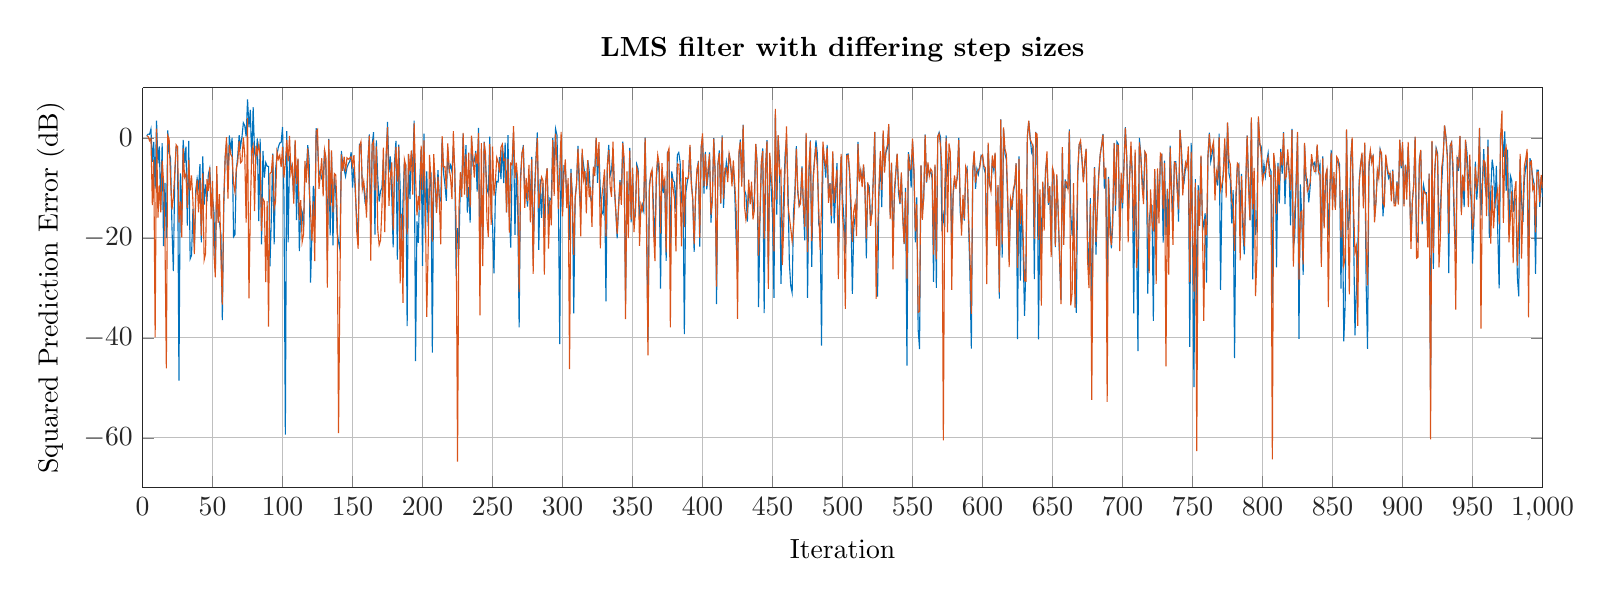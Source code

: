% This file was created by matlab2tikz v0.4.7 (commit 56d6eb80eb584fc4c53cc717e4703ae91cd345df) running on MATLAB 8.4.
% Copyright (c) 2008--2014, Nico Schlömer <nico.schloemer@gmail.com>
% All rights reserved.
% Minimal pgfplots version: 1.3
% 
% The latest updates can be retrieved from
%   http://www.mathworks.com/matlabcentral/fileexchange/22022-matlab2tikz
% where you can also make suggestions and rate matlab2tikz.
% 
%
% defining custom colors
\definecolor{mycolor1}{rgb}{0.0,0.447,0.741}%
\definecolor{mycolor2}{rgb}{0.85,0.325,0.098}%
%
\begin{tikzpicture}

\begin{axis}[%
width=7in,
height=2in,
unbounded coords=jump,
scale only axis,
separate axis lines,
every outer x axis line/.append style={white!15!black},
every x tick label/.append style={font=\color{white!15!black}},
xmin=0,
xmax=1000,
xlabel={Iteration},
xmajorgrids,
every outer y axis line/.append style={white!15!black},
every y tick label/.append style={font=\color{white!15!black}},
ymin=-70,
ymax=10,
ylabel={Squared Prediction Error (dB)},
ymajorgrids,
title style={font=\bfseries},
title={LMS filter with differing step sizes},
legend style={draw=white!15!black,fill=white,legend cell align=left}
]
\addplot [color=mycolor1,solid,forget plot]
  table[row sep=crcr]{1	-inf\\
2	-inf\\
3	0.43\\
4	0.748\\
5	0.728\\
6	1.774\\
7	-4.776\\
8	-0.812\\
9	-10.169\\
10	3.448\\
11	-5.073\\
12	-1.69\\
13	-14.458\\
14	-1.048\\
15	-21.648\\
16	-8.983\\
17	-20.044\\
18	1.495\\
19	-3.086\\
20	-4.074\\
21	-17.846\\
22	-26.673\\
23	-7.792\\
24	-1.803\\
25	-1.736\\
26	-48.554\\
27	-7.088\\
28	-16.81\\
29	-0.402\\
30	-4.975\\
31	-1.743\\
32	-17.556\\
33	-0.599\\
34	-24.214\\
35	-23.493\\
36	-14.197\\
37	-21.937\\
38	-10.477\\
39	-8.123\\
40	-9.957\\
41	-5.259\\
42	-20.901\\
43	-3.68\\
44	-13.37\\
45	-9.292\\
46	-12.715\\
47	-7.34\\
48	-6.102\\
49	-11.694\\
50	-11.941\\
51	-14.879\\
52	-26.665\\
53	-7.226\\
54	-16.533\\
55	-16.952\\
56	-19.338\\
57	-36.43\\
58	-14.017\\
59	-3.887\\
60	-0.938\\
61	-8.598\\
62	0.472\\
63	-2.468\\
64	0.034\\
65	-19.797\\
66	-19.351\\
67	-6.454\\
68	-3.539\\
69	0.553\\
70	-1.723\\
71	0.129\\
72	3.012\\
73	2.456\\
74	0.242\\
75	7.718\\
76	2.131\\
77	5.617\\
78	-5.157\\
79	6.135\\
80	-2.872\\
81	-4.362\\
82	-0.114\\
83	-16.672\\
84	-0.174\\
85	-21.298\\
86	-2.631\\
87	-7.967\\
88	-4.933\\
89	-5.671\\
90	-5.71\\
91	-25.699\\
92	-15.974\\
93	-3.173\\
94	-21.318\\
95	-6.53\\
96	-3.478\\
97	-1.822\\
98	-1.016\\
99	-0.924\\
100	2.166\\
101	-11.713\\
102	-59.347\\
103	1.344\\
104	-20.892\\
105	-3.628\\
106	-5.387\\
107	-6.733\\
108	-12.23\\
109	-0.684\\
110	-16.469\\
111	-4.332\\
112	-22.66\\
113	-13.989\\
114	-14.784\\
115	-18.681\\
116	-6.154\\
117	-6.775\\
118	-1.442\\
119	-4.416\\
120	-28.972\\
121	-19.17\\
122	-9.626\\
123	-18.103\\
124	1.937\\
125	-1.467\\
126	-7.433\\
127	-6.699\\
128	-8.143\\
129	-8.706\\
130	-2.437\\
131	-6.221\\
132	-23.108\\
133	-0.183\\
134	-19.5\\
135	-2.925\\
136	-21.481\\
137	-7.758\\
138	-10.67\\
139	-18.634\\
140	-20.904\\
141	-22.32\\
142	-2.607\\
143	-5.246\\
144	-6.241\\
145	-7.698\\
146	-5.953\\
147	-5.221\\
148	-4.689\\
149	-2.857\\
150	-9.932\\
151	-5.787\\
152	-11.047\\
153	-16.247\\
154	-20.872\\
155	-1.271\\
156	-1.286\\
157	-9.777\\
158	-9.8\\
159	-13.066\\
160	-13.047\\
161	-4.8\\
162	0.699\\
163	-20.0\\
164	-1.426\\
165	1.141\\
166	-19.36\\
167	-0.483\\
168	-8.093\\
169	-12.746\\
170	-10.644\\
171	-9.99\\
172	-4.154\\
173	-14.361\\
174	-4.085\\
175	3.211\\
176	-6.892\\
177	-3.696\\
178	-11.341\\
179	-21.901\\
180	-4.667\\
181	-0.606\\
182	-24.364\\
183	-1.375\\
184	-9.833\\
185	-23.027\\
186	-12.916\\
187	-5.111\\
188	-5.378\\
189	-37.675\\
190	-3.235\\
191	-12.249\\
192	-3.08\\
193	-6.254\\
194	3.435\\
195	-44.652\\
196	-16.688\\
197	-21.013\\
198	-8.821\\
199	-2.195\\
200	-25.585\\
201	0.857\\
202	-20.113\\
203	-6.684\\
204	-17.647\\
205	-10.074\\
206	-6.9\\
207	-42.934\\
208	-5.538\\
209	-9.468\\
210	-14.7\\
211	-6.445\\
212	-11.876\\
213	-12.588\\
214	-0.151\\
215	-7.063\\
216	-9.396\\
217	-12.614\\
218	-2.134\\
219	-6.493\\
220	-5.467\\
221	-6.775\\
222	-1.693\\
223	-6.137\\
224	-27.642\\
225	-18.053\\
226	-22.219\\
227	-9.007\\
228	-9.724\\
229	0.828\\
230	-9.141\\
231	-1.436\\
232	-14.95\\
233	-9.82\\
234	-16.935\\
235	-0.151\\
236	-5.311\\
237	-4.585\\
238	-2.615\\
239	-10.755\\
240	1.993\\
241	-22.561\\
242	-9.18\\
243	-21.384\\
244	-0.735\\
245	-5.164\\
246	-10.176\\
247	-11.157\\
248	0.238\\
249	-14.27\\
250	-17.287\\
251	-27.095\\
252	-11.79\\
253	-8.709\\
254	-8.827\\
255	-3.854\\
256	-8.23\\
257	-1.094\\
258	-9.05\\
259	-0.959\\
260	-14.904\\
261	0.554\\
262	-15.598\\
263	-21.944\\
264	-5.044\\
265	1.072\\
266	-19.396\\
267	-6.276\\
268	-14.498\\
269	-37.883\\
270	-7.688\\
271	-3.301\\
272	-1.451\\
273	-12.014\\
274	-10.889\\
275	-13.747\\
276	-7.336\\
277	-12.681\\
278	-3.788\\
279	-24.194\\
280	-10.38\\
281	-4.041\\
282	1.101\\
283	-22.406\\
284	-8.216\\
285	-15.973\\
286	-9.054\\
287	-17.817\\
288	-8.719\\
289	-6.122\\
290	-15.523\\
291	-12.121\\
292	-12.43\\
293	-0.06\\
294	-5.563\\
295	1.826\\
296	0.566\\
297	-10.792\\
298	-41.251\\
299	-0.439\\
300	-14.711\\
301	-5.614\\
302	-5.826\\
303	-11.894\\
304	-9.133\\
305	-20.381\\
306	-6.202\\
307	-11.506\\
308	-35.099\\
309	-11.893\\
310	-9.173\\
311	-1.612\\
312	-10.637\\
313	-14.885\\
314	-3.07\\
315	-5.406\\
316	-7.38\\
317	-9.507\\
318	-4.468\\
319	-6.486\\
320	-11.979\\
321	-13.233\\
322	-7.108\\
323	-6.903\\
324	-0.015\\
325	-8.992\\
326	-2.221\\
327	-10.897\\
328	-14.843\\
329	-15.263\\
330	-7.475\\
331	-32.72\\
332	-5.59\\
333	-1.407\\
334	-7.528\\
335	-6.427\\
336	-2.516\\
337	-10.312\\
338	-14.465\\
339	-20.086\\
340	-13.665\\
341	-8.47\\
342	-11.6\\
343	-0.749\\
344	-6.533\\
345	-32.54\\
346	-8.58\\
347	-16.236\\
348	-2.013\\
349	-16.889\\
350	-6.313\\
351	-16.158\\
352	-15.585\\
353	-5.282\\
354	-6.288\\
355	-15.945\\
356	-14.814\\
357	-13.321\\
358	-14.619\\
359	0.099\\
360	-14.618\\
361	-40.384\\
362	-9.276\\
363	-7.639\\
364	-6.903\\
365	-14.016\\
366	-21.298\\
367	-8.29\\
368	-4.231\\
369	-7.062\\
370	-30.159\\
371	-6.211\\
372	-11.044\\
373	-8.605\\
374	-24.613\\
375	-2.848\\
376	-2.899\\
377	-22.685\\
378	-6.703\\
379	-8.525\\
380	-8.862\\
381	-14.801\\
382	-3.413\\
383	-2.936\\
384	-4.887\\
385	-13.106\\
386	-9.727\\
387	-39.266\\
388	-11.018\\
389	-9.006\\
390	-7.379\\
391	-1.855\\
392	-8.622\\
393	-12.398\\
394	-22.777\\
395	-11.729\\
396	-6.812\\
397	-4.645\\
398	-21.766\\
399	-1.779\\
400	0.125\\
401	-11.172\\
402	-2.79\\
403	-10.287\\
404	-7.407\\
405	-2.908\\
406	-16.935\\
407	-11.542\\
408	-0.064\\
409	-6.579\\
410	-33.238\\
411	-5.248\\
412	-2.496\\
413	-13.131\\
414	0.489\\
415	-13.982\\
416	-7.735\\
417	-4.875\\
418	-7.457\\
419	-3.023\\
420	-5.623\\
421	-7.688\\
422	-5.788\\
423	-10.841\\
424	-20.745\\
425	-26.719\\
426	-3.75\\
427	-0.331\\
428	-8.863\\
429	2.624\\
430	-10.411\\
431	-11.453\\
432	-16.749\\
433	-9.862\\
434	-11.299\\
435	-10.72\\
436	-14.804\\
437	-11.686\\
438	-1.26\\
439	-5.072\\
440	-33.839\\
441	-16.515\\
442	-5.075\\
443	-2.13\\
444	-35.076\\
445	-5.923\\
446	-0.473\\
447	-26.14\\
448	-3.941\\
449	-10.029\\
450	-15.89\\
451	-32.005\\
452	5.334\\
453	-15.36\\
454	0.496\\
455	-4.661\\
456	-29.213\\
457	-19.189\\
458	-11.145\\
459	-3.124\\
460	-0.323\\
461	-9.564\\
462	-25.043\\
463	-29.598\\
464	-30.974\\
465	-14.769\\
466	-10.422\\
467	-1.66\\
468	-10.921\\
469	-13.434\\
470	-12.186\\
471	-5.691\\
472	-13.865\\
473	-20.522\\
474	0.697\\
475	-32.023\\
476	-7.445\\
477	-0.509\\
478	-25.791\\
479	-7.717\\
480	-4.299\\
481	-0.514\\
482	-3.144\\
483	-17.272\\
484	-18.326\\
485	-41.549\\
486	-1.768\\
487	-4.495\\
488	-7.922\\
489	-1.383\\
490	-12.005\\
491	-9.071\\
492	-17.108\\
493	-3.133\\
494	-17.096\\
495	-11.661\\
496	-5.039\\
497	-22.616\\
498	-12.058\\
499	-3.846\\
500	-12.033\\
501	-16.228\\
502	-23.109\\
503	-3.309\\
504	-3.216\\
505	-7.234\\
506	-15.214\\
507	-31.2\\
508	-18.14\\
509	-15.621\\
510	-15.775\\
511	-0.798\\
512	-8.534\\
513	-6.678\\
514	-8.519\\
515	-5.53\\
516	-9.532\\
517	-24.08\\
518	-9.256\\
519	-9.603\\
520	-16.299\\
521	-15.121\\
522	-7.694\\
523	1.206\\
524	-25.834\\
525	-31.743\\
526	-11.45\\
527	-3.734\\
528	-13.83\\
529	0.873\\
530	-5.826\\
531	-2.909\\
532	-2.103\\
533	2.247\\
534	-15.422\\
535	-5.297\\
536	-21.125\\
537	-12.115\\
538	-7.214\\
539	-3.194\\
540	-11.049\\
541	-13.263\\
542	-7.565\\
543	-15.221\\
544	-21.261\\
545	-9.998\\
546	-45.565\\
547	-2.849\\
548	-4.557\\
549	-9.958\\
550	-0.699\\
551	-7.174\\
552	-20.895\\
553	-11.903\\
554	-38.369\\
555	-42.248\\
556	-5.571\\
557	-14.904\\
558	-12.195\\
559	0.688\\
560	-8.963\\
561	-5.86\\
562	-7.202\\
563	-6.638\\
564	-8.15\\
565	-28.822\\
566	-5.767\\
567	-29.98\\
568	0.266\\
569	1.109\\
570	0.116\\
571	-18.693\\
572	-15.469\\
573	-17.849\\
574	0.489\\
575	-7.729\\
576	-4.206\\
577	-3.778\\
578	-21.352\\
579	-11.384\\
580	-8.606\\
581	-9.305\\
582	-7.954\\
583	0.009\\
584	-14.772\\
585	-17.502\\
586	-13.448\\
587	-16.56\\
588	-6.677\\
589	-6.0\\
590	-17.028\\
591	-27.621\\
592	-42.14\\
593	-6.953\\
594	-3.051\\
595	-10.2\\
596	-6.193\\
597	-7.27\\
598	-5.503\\
599	-3.465\\
600	-3.551\\
601	-6.075\\
602	-7.1\\
603	-23.507\\
604	-1.474\\
605	-9.5\\
606	-10.065\\
607	-4.278\\
608	-6.405\\
609	-3.177\\
610	-19.621\\
611	-9.927\\
612	-32.17\\
613	3.687\\
614	-23.965\\
615	1.766\\
616	-3.205\\
617	-4.33\\
618	-13.564\\
619	-24.291\\
620	-12.007\\
621	-14.401\\
622	-10.886\\
623	-9.341\\
624	-5.08\\
625	-40.263\\
626	-3.714\\
627	-28.554\\
628	-12.399\\
629	-23.189\\
630	-35.597\\
631	-25.011\\
632	0.128\\
633	3.329\\
634	0.134\\
635	-2.834\\
636	-1.885\\
637	-28.236\\
638	1.173\\
639	-2.131\\
640	-40.297\\
641	-11.9\\
642	-22.986\\
643	-9.016\\
644	-15.436\\
645	-6.201\\
646	-4.05\\
647	-13.394\\
648	-9.868\\
649	-21.53\\
650	-5.971\\
651	-8.382\\
652	-21.853\\
653	-7.603\\
654	-14.691\\
655	-24.305\\
656	-32.442\\
657	-1.885\\
658	-20.125\\
659	-8.313\\
660	-9.943\\
661	-10.083\\
662	1.673\\
663	-15.092\\
664	-19.614\\
665	-13.331\\
666	-30.44\\
667	-35.012\\
668	-7.243\\
669	-1.314\\
670	-1.316\\
671	-4.435\\
672	-8.489\\
673	-5.427\\
674	-2.251\\
675	-20.091\\
676	-27.416\\
677	-12.074\\
678	-36.037\\
679	-16.678\\
680	-5.86\\
681	-23.355\\
682	-13.899\\
683	-7.204\\
684	-3.435\\
685	-1.556\\
686	0.77\\
687	-10.135\\
688	-6.149\\
689	-30.028\\
690	-7.785\\
691	-15.841\\
692	-22.118\\
693	-17.468\\
694	-1.041\\
695	-14.599\\
696	-0.787\\
697	-1.277\\
698	-20.38\\
699	-8.547\\
700	-14.104\\
701	-4.762\\
702	2.151\\
703	-3.727\\
704	-15.102\\
705	-7.847\\
706	-1.639\\
707	-7.227\\
708	-35.115\\
709	-2.928\\
710	-20.63\\
711	-42.642\\
712	0.015\\
713	-3.234\\
714	-8.085\\
715	-10.908\\
716	-2.936\\
717	-3.754\\
718	-31.143\\
719	-16.554\\
720	-14.022\\
721	-13.675\\
722	-36.621\\
723	-6.693\\
724	-18.345\\
725	-7.571\\
726	-14.397\\
727	-4.469\\
728	-3.699\\
729	-20.934\\
730	-4.559\\
731	-19.381\\
732	-10.221\\
733	-18.881\\
734	-1.56\\
735	-9.718\\
736	-16.566\\
737	-4.795\\
738	-4.731\\
739	-8.825\\
740	-16.771\\
741	1.609\\
742	-2.057\\
743	-7.338\\
744	-8.65\\
745	-5.885\\
746	-4.959\\
747	-3.161\\
748	-41.799\\
749	-1.013\\
750	-18.401\\
751	-49.846\\
752	-8.235\\
753	-36.948\\
754	-9.437\\
755	-16.743\\
756	-3.874\\
757	-16.119\\
758	-17.766\\
759	-15.055\\
760	-28.937\\
761	-3.589\\
762	1.027\\
763	-4.73\\
764	-3.247\\
765	-1.32\\
766	-10.291\\
767	-7.565\\
768	-9.519\\
769	0.84\\
770	-30.379\\
771	-10.72\\
772	-6.582\\
773	-1.345\\
774	-7.402\\
775	2.964\\
776	-7.176\\
777	-8.435\\
778	-17.099\\
779	-10.439\\
780	-44.03\\
781	-12.803\\
782	-5.711\\
783	-5.255\\
784	-15.989\\
785	-7.19\\
786	-19.234\\
787	-23.311\\
788	-9.477\\
789	0.505\\
790	-8.573\\
791	-16.401\\
792	3.778\\
793	-28.321\\
794	-8.113\\
795	-19.442\\
796	-15.837\\
797	3.965\\
798	-1.375\\
799	-1.629\\
800	-8.674\\
801	-5.267\\
802	-7.596\\
803	-4.759\\
804	-3.013\\
805	-6.034\\
806	-6.697\\
807	-32.998\\
808	-3.604\\
809	-5.744\\
810	-25.901\\
811	-5.027\\
812	-13.092\\
813	-2.215\\
814	-7.196\\
815	1.158\\
816	-13.254\\
817	-5.53\\
818	-4.299\\
819	-7.11\\
820	-17.476\\
821	1.82\\
822	-22.032\\
823	-19.692\\
824	-8.101\\
825	0.476\\
826	-40.214\\
827	-9.314\\
828	-15.83\\
829	-27.411\\
830	-1.344\\
831	-8.447\\
832	-8.285\\
833	-12.905\\
834	-9.751\\
835	-4.166\\
836	-5.399\\
837	-4.961\\
838	-6.562\\
839	-1.647\\
840	-6.63\\
841	-5.272\\
842	-23.967\\
843	-3.692\\
844	-17.602\\
845	-8.769\\
846	-6.224\\
847	-19.443\\
848	-11.902\\
849	-2.429\\
850	-12.117\\
851	-8.17\\
852	-14.023\\
853	-5.15\\
854	-4.491\\
855	-5.354\\
856	-30.167\\
857	-11.051\\
858	-40.721\\
859	-33.482\\
860	1.483\\
861	-18.377\\
862	-15.822\\
863	-4.101\\
864	-0.317\\
865	-18.092\\
866	-39.506\\
867	-30.394\\
868	-23.002\\
869	-8.634\\
870	-5.284\\
871	-3.423\\
872	-11.782\\
873	-1.421\\
874	-29.394\\
875	-42.21\\
876	-6.082\\
877	-3.009\\
878	-4.393\\
879	-3.654\\
880	-15.906\\
881	-12.857\\
882	-6.876\\
883	-7.339\\
884	-2.282\\
885	-3.459\\
886	-15.673\\
887	-11.605\\
888	-3.933\\
889	-6.448\\
890	-8.037\\
891	-7.117\\
892	-11.516\\
893	-6.361\\
894	-13.031\\
895	-13.1\\
896	-8.705\\
897	-13.048\\
898	-0.43\\
899	-6.094\\
900	-1.408\\
901	-13.194\\
902	-5.342\\
903	-9.899\\
904	-1.89\\
905	-9.702\\
906	-20.664\\
907	-12.687\\
908	-9.295\\
909	0.139\\
910	-20.703\\
911	-20.843\\
912	-4.374\\
913	-2.595\\
914	-17.288\\
915	-9.49\\
916	-10.998\\
917	-10.969\\
918	-19.872\\
919	-7.135\\
920	-50.142\\
921	-0.815\\
922	-26.222\\
923	-7.1\\
924	-2.042\\
925	-3.075\\
926	-18.493\\
927	-13.793\\
928	-8.835\\
929	-3.993\\
930	2.437\\
931	0.279\\
932	-3.48\\
933	-27.031\\
934	-1.519\\
935	-0.86\\
936	-7.11\\
937	-18.096\\
938	-22.194\\
939	-3.826\\
940	-6.618\\
941	0.304\\
942	-14.692\\
943	-7.661\\
944	-13.826\\
945	-0.638\\
946	-2.888\\
947	-7.827\\
948	-8.792\\
949	-12.579\\
950	-25.149\\
951	-16.019\\
952	-4.772\\
953	-12.364\\
954	-8.206\\
955	1.927\\
956	-15.498\\
957	-8.89\\
958	-2.265\\
959	-9.789\\
960	-11.911\\
961	-0.37\\
962	-19.992\\
963	-10.868\\
964	-4.339\\
965	-6.422\\
966	-14.028\\
967	-5.628\\
968	-18.914\\
969	-30.119\\
970	0.936\\
971	0.809\\
972	-3.798\\
973	1.301\\
974	-10.589\\
975	-2.352\\
976	-19.517\\
977	-7.553\\
978	-8.546\\
979	-14.796\\
980	-12.048\\
981	-12.457\\
982	-27.984\\
983	-31.677\\
984	-4.267\\
985	-12.777\\
986	-16.798\\
987	-8.412\\
988	-5.752\\
989	-4.007\\
990	-25.942\\
991	-4.068\\
992	-5.618\\
993	-7.882\\
994	-9.301\\
995	-27.19\\
996	-6.45\\
997	-6.486\\
998	-13.79\\
999	-7.903\\
1000	-11.844\\
};
\addplot [color=mycolor2,solid,forget plot]
  table[row sep=crcr]{1	-inf\\
2	-inf\\
3	0.43\\
4	0.249\\
5	-0.578\\
6	-0.148\\
7	-13.46\\
8	-4.337\\
9	-39.88\\
10	1.865\\
11	-15.954\\
12	-9.531\\
13	-14.877\\
14	-4.55\\
15	-8.656\\
16	-19.766\\
17	-46.089\\
18	0.411\\
19	-0.225\\
20	-8.358\\
21	-14.317\\
22	-11.877\\
23	-7.05\\
24	-1.389\\
25	-1.816\\
26	-16.922\\
27	-12.726\\
28	-19.916\\
29	-2.038\\
30	-7.891\\
31	-7.178\\
32	-14.004\\
33	-4.457\\
34	-10.558\\
35	-7.532\\
36	-12.804\\
37	-23.238\\
38	-11.8\\
39	-8.352\\
40	-14.901\\
41	-8.381\\
42	-19.54\\
43	-7.117\\
44	-24.428\\
45	-23.182\\
46	-8.245\\
47	-10.575\\
48	-5.885\\
49	-16.265\\
50	-8.61\\
51	-23.172\\
52	-27.887\\
53	-5.675\\
54	-17.0\\
55	-11.243\\
56	-23.712\\
57	-33.344\\
58	-12.448\\
59	-4.061\\
60	0.142\\
61	-12.142\\
62	-1.426\\
63	-3.241\\
64	-3.807\\
65	-9.101\\
66	-10.89\\
67	-6.075\\
68	-4.864\\
69	-0.672\\
70	-4.977\\
71	-4.666\\
72	0.084\\
73	-3.323\\
74	-16.942\\
75	3.97\\
76	-32.11\\
77	-14.508\\
78	-2.615\\
79	-1.542\\
80	-14.654\\
81	-1.585\\
82	-3.182\\
83	-1.361\\
84	-3.392\\
85	-18.668\\
86	-12.175\\
87	-12.731\\
88	-28.87\\
89	-12.677\\
90	-37.767\\
91	-7.126\\
92	-6.866\\
93	-3.344\\
94	-14.152\\
95	-12.778\\
96	-2.775\\
97	-4.254\\
98	-3.469\\
99	-5.816\\
100	-1.846\\
101	-7.955\\
102	-5.063\\
103	-0.41\\
104	-4.704\\
105	0.393\\
106	-7.195\\
107	-5.673\\
108	-13.165\\
109	-0.417\\
110	-9.205\\
111	-4.146\\
112	-16.413\\
113	-12.463\\
114	-20.822\\
115	-19.319\\
116	-4.595\\
117	-8.932\\
118	-2.128\\
119	-9.792\\
120	-14.747\\
121	-20.535\\
122	-12.714\\
123	-24.659\\
124	1.324\\
125	1.695\\
126	-10.213\\
127	-7.304\\
128	-4.084\\
129	-11.695\\
130	-2.407\\
131	-4.006\\
132	-29.957\\
133	-0.376\\
134	-13.711\\
135	-2.52\\
136	-14.874\\
137	-7.116\\
138	-7.402\\
139	-14.453\\
140	-59.052\\
141	-28.548\\
142	-3.296\\
143	-6.581\\
144	-3.772\\
145	-6.752\\
146	-4.002\\
147	-4.256\\
148	-4.067\\
149	-3.784\\
150	-5.546\\
151	-3.442\\
152	-9.86\\
153	-18.729\\
154	-22.192\\
155	-1.701\\
156	-0.755\\
157	-10.231\\
158	-8.658\\
159	-11.491\\
160	-15.954\\
161	-4.988\\
162	0.434\\
163	-24.54\\
164	-1.35\\
165	-0.635\\
166	-10.488\\
167	-1.718\\
168	-18.305\\
169	-21.446\\
170	-20.494\\
171	-13.975\\
172	-1.946\\
173	-18.858\\
174	-3.289\\
175	2.137\\
176	-13.587\\
177	-7.682\\
178	-4.896\\
179	-18.49\\
180	-6.716\\
181	-1.876\\
182	-8.748\\
183	-1.738\\
184	-29.092\\
185	-15.205\\
186	-33.004\\
187	-4.258\\
188	-5.508\\
189	-19.309\\
190	-3.228\\
191	-6.687\\
192	-2.519\\
193	-11.351\\
194	2.94\\
195	-7.745\\
196	-15.515\\
197	-11.596\\
198	-14.408\\
199	-1.565\\
200	-10.414\\
201	-0.506\\
202	-13.88\\
203	-35.788\\
204	-22.337\\
205	-3.424\\
206	-8.331\\
207	-20.77\\
208	-3.241\\
209	-8.765\\
210	-15.019\\
211	-7.804\\
212	-12.526\\
213	-21.275\\
214	0.366\\
215	-5.803\\
216	-5.765\\
217	-10.31\\
218	-1.116\\
219	-6.182\\
220	-7.915\\
221	-12.236\\
222	1.329\\
223	-6.664\\
224	-16.969\\
225	-64.756\\
226	-14.228\\
227	-6.836\\
228	-11.824\\
229	1.011\\
230	-11.369\\
231	-3.298\\
232	-11.895\\
233	-2.952\\
234	-13.886\\
235	0.424\\
236	-3.999\\
237	-7.923\\
238	-2.958\\
239	-5.179\\
240	0.934\\
241	-35.493\\
242	-1.037\\
243	-25.673\\
244	-0.891\\
245	-3.152\\
246	-16.291\\
247	-19.806\\
248	-1.274\\
249	-17.419\\
250	-1.729\\
251	-11.563\\
252	-8.848\\
253	-3.924\\
254	-4.835\\
255	-6.88\\
256	-1.874\\
257	-1.288\\
258	-4.504\\
259	-4.248\\
260	-14.921\\
261	-4.188\\
262	-18.96\\
263	-5.1\\
264	-5.352\\
265	2.335\\
266	-8.052\\
267	-4.967\\
268	-8.584\\
269	-30.843\\
270	-9.185\\
271	-2.99\\
272	-2.068\\
273	-13.996\\
274	-8.014\\
275	-12.65\\
276	-5.425\\
277	-16.875\\
278	-4.313\\
279	-27.197\\
280	-11.941\\
281	-4.853\\
282	-0.062\\
283	-14.073\\
284	-11.029\\
285	-7.843\\
286	-8.53\\
287	-27.365\\
288	-8.56\\
289	-6.048\\
290	-22.161\\
291	-12.557\\
292	-17.499\\
293	-0.395\\
294	-11.577\\
295	0.868\\
296	-5.012\\
297	-14.233\\
298	-6.314\\
299	1.181\\
300	-15.694\\
301	-7.287\\
302	-4.32\\
303	-14.058\\
304	-8.064\\
305	-46.272\\
306	-7.032\\
307	-11.917\\
308	-23.396\\
309	-12.42\\
310	-9.257\\
311	-2.185\\
312	-7.673\\
313	-19.709\\
314	-2.173\\
315	-8.319\\
316	-6.646\\
317	-15.109\\
318	-4.451\\
319	-11.867\\
320	-9.845\\
321	-17.803\\
322	-5.768\\
323	-7.631\\
324	0.039\\
325	-5.655\\
326	-0.836\\
327	-22.118\\
328	-11.874\\
329	-9.358\\
330	-6.296\\
331	-19.699\\
332	-5.393\\
333	-2.455\\
334	-9.819\\
335	-11.778\\
336	-0.751\\
337	-9.059\\
338	-14.469\\
339	-19.188\\
340	-14.152\\
341	-8.79\\
342	-13.383\\
343	-1.073\\
344	-4.006\\
345	-36.252\\
346	-6.723\\
347	-20.028\\
348	-2.544\\
349	-16.363\\
350	-5.94\\
351	-18.849\\
352	-14.749\\
353	-6.007\\
354	-6.942\\
355	-21.616\\
356	-13.337\\
357	-14.454\\
358	-12.645\\
359	0.003\\
360	-18.836\\
361	-43.52\\
362	-10.503\\
363	-7.132\\
364	-6.299\\
365	-18.758\\
366	-24.67\\
367	-7.298\\
368	-3.415\\
369	-5.281\\
370	-19.102\\
371	-5.078\\
372	-9.551\\
373	-8.256\\
374	-22.877\\
375	-3.117\\
376	-2.138\\
377	-37.902\\
378	-8.085\\
379	-10.195\\
380	-12.26\\
381	-22.679\\
382	-5.213\\
383	-5.331\\
384	-10.572\\
385	-21.693\\
386	-4.434\\
387	-17.838\\
388	-8.023\\
389	-8.136\\
390	-8.036\\
391	-1.405\\
392	-9.525\\
393	-12.128\\
394	-21.274\\
395	-11.599\\
396	-6.235\\
397	-5.21\\
398	-19.928\\
399	-2.028\\
400	0.878\\
401	-9.634\\
402	-3.262\\
403	-9.614\\
404	-6.018\\
405	-3.279\\
406	-15.325\\
407	-12.813\\
408	-0.179\\
409	-7.337\\
410	-29.729\\
411	-5.102\\
412	-3.052\\
413	-13.035\\
414	0.211\\
415	-12.161\\
416	-6.071\\
417	-6.001\\
418	-8.825\\
419	-3.191\\
420	-4.715\\
421	-9.692\\
422	-4.511\\
423	-9.22\\
424	-13.967\\
425	-36.188\\
426	-2.74\\
427	-0.794\\
428	-9.744\\
429	2.533\\
430	-13.763\\
431	-16.388\\
432	-14.712\\
433	-8.351\\
434	-13.314\\
435	-8.77\\
436	-16.311\\
437	-14.541\\
438	-1.223\\
439	-5.43\\
440	-23.551\\
441	-15.549\\
442	-4.861\\
443	-2.65\\
444	-20.274\\
445	-5.958\\
446	-0.72\\
447	-30.209\\
448	-2.981\\
449	-7.516\\
450	-10.742\\
451	-22.722\\
452	5.773\\
453	-12.338\\
454	0.559\\
455	-7.195\\
456	-6.442\\
457	-25.381\\
458	-17.496\\
459	-5.333\\
460	2.308\\
461	-13.42\\
462	-15.831\\
463	-18.095\\
464	-20.716\\
465	-18.046\\
466	-12.096\\
467	-2.205\\
468	-10.223\\
469	-13.682\\
470	-13.133\\
471	-6.01\\
472	-12.913\\
473	-17.772\\
474	1.0\\
475	-22.843\\
476	-5.762\\
477	-0.708\\
478	-20.628\\
479	-8.838\\
480	-4.498\\
481	-1.763\\
482	-6.177\\
483	-14.557\\
484	-22.411\\
485	-13.351\\
486	-0.758\\
487	-4.251\\
488	-5.8\\
489	-2.039\\
490	-13.009\\
491	-9.169\\
492	-15.619\\
493	-2.699\\
494	-13.066\\
495	-9.311\\
496	-6.352\\
497	-28.235\\
498	-10.772\\
499	-3.229\\
500	-15.648\\
501	-18.848\\
502	-34.199\\
503	-3.637\\
504	-3.436\\
505	-6.527\\
506	-12.391\\
507	-20.773\\
508	-14.64\\
509	-13.096\\
510	-19.642\\
511	-1.236\\
512	-8.743\\
513	-6.551\\
514	-9.842\\
515	-5.319\\
516	-10.734\\
517	-20.163\\
518	-8.899\\
519	-11.176\\
520	-17.609\\
521	-14.872\\
522	-7.979\\
523	1.157\\
524	-32.194\\
525	-19.289\\
526	-9.692\\
527	-2.665\\
528	-10.408\\
529	1.516\\
530	-6.96\\
531	-2.483\\
532	-1.483\\
533	2.768\\
534	-16.267\\
535	-4.966\\
536	-26.276\\
537	-10.432\\
538	-6.954\\
539	-3.146\\
540	-9.532\\
541	-13.028\\
542	-6.905\\
543	-16.208\\
544	-21.203\\
545	-10.785\\
546	-28.156\\
547	-3.25\\
548	-6.378\\
549	-6.083\\
550	-0.134\\
551	-6.343\\
552	-18.711\\
553	-13.298\\
554	-34.88\\
555	-34.688\\
556	-5.524\\
557	-16.405\\
558	-11.496\\
559	0.574\\
560	-8.868\\
561	-4.894\\
562	-7.646\\
563	-6.217\\
564	-6.712\\
565	-23.346\\
566	-5.338\\
567	-24.3\\
568	0.305\\
569	0.826\\
570	-1.738\\
571	-6.039\\
572	-60.521\\
573	-10.175\\
574	-0.07\\
575	-18.89\\
576	-1.136\\
577	-2.887\\
578	-30.388\\
579	-10.549\\
580	-7.5\\
581	-10.179\\
582	-7.208\\
583	-0.399\\
584	-11.758\\
585	-19.566\\
586	-11.384\\
587	-16.235\\
588	-5.744\\
589	-6.727\\
590	-15.843\\
591	-23.444\\
592	-35.177\\
593	-6.535\\
594	-2.587\\
595	-8.947\\
596	-6.875\\
597	-6.419\\
598	-6.054\\
599	-3.767\\
600	-3.398\\
601	-5.603\\
602	-5.99\\
603	-29.232\\
604	-0.976\\
605	-9.173\\
606	-10.68\\
607	-3.495\\
608	-6.047\\
609	-2.94\\
610	-21.673\\
611	-9.442\\
612	-30.9\\
613	3.629\\
614	-21.305\\
615	2.078\\
616	-2.246\\
617	-3.277\\
618	-12.081\\
619	-25.839\\
620	-12.199\\
621	-13.731\\
622	-10.207\\
623	-9.076\\
624	-5.083\\
625	-25.978\\
626	-4.207\\
627	-17.207\\
628	-10.205\\
629	-19.83\\
630	-28.602\\
631	-28.661\\
632	0.283\\
633	3.433\\
634	-0.31\\
635	-0.929\\
636	-1.668\\
637	-20.191\\
638	0.941\\
639	0.74\\
640	-20.41\\
641	-10.287\\
642	-33.544\\
643	-8.737\\
644	-18.545\\
645	-7.132\\
646	-2.688\\
647	-13.025\\
648	-9.658\\
649	-23.864\\
650	-6.053\\
651	-7.203\\
652	-21.638\\
653	-7.322\\
654	-14.499\\
655	-23.379\\
656	-33.243\\
657	-1.85\\
658	-21.376\\
659	-8.794\\
660	-8.827\\
661	-10.248\\
662	1.422\\
663	-33.498\\
664	-31.002\\
665	-9.064\\
666	-33.97\\
667	-21.255\\
668	-6.615\\
669	-1.347\\
670	-0.517\\
671	-3.892\\
672	-8.884\\
673	-4.711\\
674	-2.178\\
675	-24.402\\
676	-30.05\\
677	-13.205\\
678	-52.39\\
679	-15.741\\
680	-6.01\\
681	-20.817\\
682	-14.544\\
683	-7.669\\
684	-3.411\\
685	-1.516\\
686	0.648\\
687	-8.247\\
688	-5.943\\
689	-52.801\\
690	-8.176\\
691	-19.278\\
692	-21.445\\
693	-15.77\\
694	-1.008\\
695	-13.559\\
696	-1.445\\
697	-1.513\\
698	-22.672\\
699	-6.976\\
700	-12.977\\
701	-6.362\\
702	1.999\\
703	-4.118\\
704	-20.922\\
705	-8.803\\
706	-0.761\\
707	-8.821\\
708	-18.666\\
709	-2.376\\
710	-26.008\\
711	-21.821\\
712	-0.897\\
713	-3.415\\
714	-9.901\\
715	-13.251\\
716	-2.804\\
717	-3.365\\
718	-15.496\\
719	-27.033\\
720	-10.319\\
721	-16.815\\
722	-18.692\\
723	-6.229\\
724	-29.178\\
725	-6.122\\
726	-17.122\\
727	-3.063\\
728	-3.367\\
729	-14.24\\
730	-5.067\\
731	-45.694\\
732	-10.184\\
733	-27.354\\
734	-1.881\\
735	-11.292\\
736	-21.383\\
737	-4.885\\
738	-5.14\\
739	-10.649\\
740	-14.316\\
741	1.553\\
742	-2.399\\
743	-11.493\\
744	-7.309\\
745	-4.983\\
746	-6.017\\
747	-1.693\\
748	-28.841\\
749	-2.778\\
750	-17.36\\
751	-30.732\\
752	-8.959\\
753	-62.675\\
754	-10.468\\
755	-17.609\\
756	-3.558\\
757	-16.126\\
758	-36.623\\
759	-16.223\\
760	-19.488\\
761	-3.753\\
762	0.723\\
763	-3.194\\
764	-1.955\\
765	-0.749\\
766	-12.505\\
767	-6.583\\
768	-8.072\\
769	0.157\\
770	-10.41\\
771	-9.244\\
772	-7.464\\
773	-0.114\\
774	-11.933\\
775	3.095\\
776	-4.398\\
777	-5.353\\
778	-12.786\\
779	-13.821\\
780	-22.597\\
781	-11.16\\
782	-5.046\\
783	-5.421\\
784	-24.491\\
785	-7.657\\
786	-16.1\\
787	-21.687\\
788	-8.497\\
789	0.461\\
790	-9.644\\
791	-16.499\\
792	4.103\\
793	-14.32\\
794	-6.001\\
795	-31.669\\
796	-23.56\\
797	4.283\\
798	-0.748\\
799	-3.329\\
800	-8.804\\
801	-7.139\\
802	-6.893\\
803	-5.035\\
804	-3.876\\
805	-7.675\\
806	-7.545\\
807	-64.313\\
808	-3.031\\
809	-6.214\\
810	-15.255\\
811	-5.687\\
812	-9.43\\
813	-2.865\\
814	-5.529\\
815	0.942\\
816	-8.197\\
817	-7.675\\
818	-2.31\\
819	-6.629\\
820	-10.433\\
821	1.535\\
822	-25.758\\
823	-14.629\\
824	-9.688\\
825	1.172\\
826	-28.375\\
827	-15.026\\
828	-14.694\\
829	-25.294\\
830	-1.016\\
831	-6.991\\
832	-10.627\\
833	-10.019\\
834	-8.915\\
835	-3.267\\
836	-5.42\\
837	-6.751\\
838	-6.652\\
839	-1.326\\
840	-6.821\\
841	-7.301\\
842	-25.825\\
843	-4.111\\
844	-18.123\\
845	-7.507\\
846	-6.306\\
847	-33.867\\
848	-10.489\\
849	-2.955\\
850	-14.435\\
851	-6.868\\
852	-14.375\\
853	-3.81\\
854	-4.328\\
855	-7.046\\
856	-19.921\\
857	-10.44\\
858	-25.475\\
859	-24.044\\
860	1.696\\
861	-16.885\\
862	-31.322\\
863	-4.355\\
864	0.111\\
865	-13.724\\
866	-22.895\\
867	-21.66\\
868	-37.593\\
869	-9.449\\
870	-5.441\\
871	-2.962\\
872	-14.113\\
873	-0.956\\
874	-22.008\\
875	-29.481\\
876	-4.842\\
877	-2.47\\
878	-4.999\\
879	-3.378\\
880	-16.878\\
881	-12.877\\
882	-6.42\\
883	-8.077\\
884	-2.405\\
885	-3.047\\
886	-12.98\\
887	-13.563\\
888	-3.351\\
889	-5.751\\
890	-7.189\\
891	-7.126\\
892	-12.687\\
893	-6.593\\
894	-13.598\\
895	-13.599\\
896	-8.933\\
897	-13.341\\
898	-0.37\\
899	-5.687\\
900	-0.875\\
901	-13.68\\
902	-5.441\\
903	-12.343\\
904	-0.827\\
905	-9.37\\
906	-22.221\\
907	-12.682\\
908	-9.245\\
909	0.27\\
910	-24.073\\
911	-23.856\\
912	-4.661\\
913	-2.416\\
914	-16.737\\
915	-10.64\\
916	-10.979\\
917	-11.439\\
918	-21.903\\
919	-7.15\\
920	-60.327\\
921	-0.583\\
922	-22.977\\
923	-6.182\\
924	-2.333\\
925	-3.571\\
926	-25.88\\
927	-19.997\\
928	-5.842\\
929	-3.63\\
930	2.477\\
931	-0.055\\
932	-4.124\\
933	-19.115\\
934	-1.59\\
935	-0.915\\
936	-5.091\\
937	-15.207\\
938	-34.349\\
939	-4.299\\
940	-5.504\\
941	0.397\\
942	-15.449\\
943	-7.346\\
944	-10.697\\
945	-0.34\\
946	-5.537\\
947	-13.849\\
948	-3.338\\
949	-11.203\\
950	-18.359\\
951	-15.396\\
952	-5.739\\
953	-9.784\\
954	-7.783\\
955	1.973\\
956	-38.143\\
957	-9.837\\
958	-4.566\\
959	-4.882\\
960	-15.654\\
961	-1.759\\
962	-12.079\\
963	-21.148\\
964	-9.522\\
965	-18.108\\
966	-13.236\\
967	-11.805\\
968	-10.199\\
969	-17.284\\
970	-0.005\\
971	5.432\\
972	-16.982\\
973	-2.775\\
974	-1.806\\
975	-7.233\\
976	-20.888\\
977	-16.125\\
978	-10.728\\
979	-25.057\\
980	-10.773\\
981	-8.66\\
982	-25.526\\
983	-17.321\\
984	-3.213\\
985	-24.156\\
986	-13.403\\
987	-5.63\\
988	-4.169\\
989	-2.195\\
990	-35.892\\
991	-4.975\\
992	-4.661\\
993	-10.356\\
994	-9.518\\
995	-18.877\\
996	-7.028\\
997	-6.848\\
998	-12.862\\
999	-7.423\\
1000	-10.034\\
};
\end{axis}
\end{tikzpicture}%